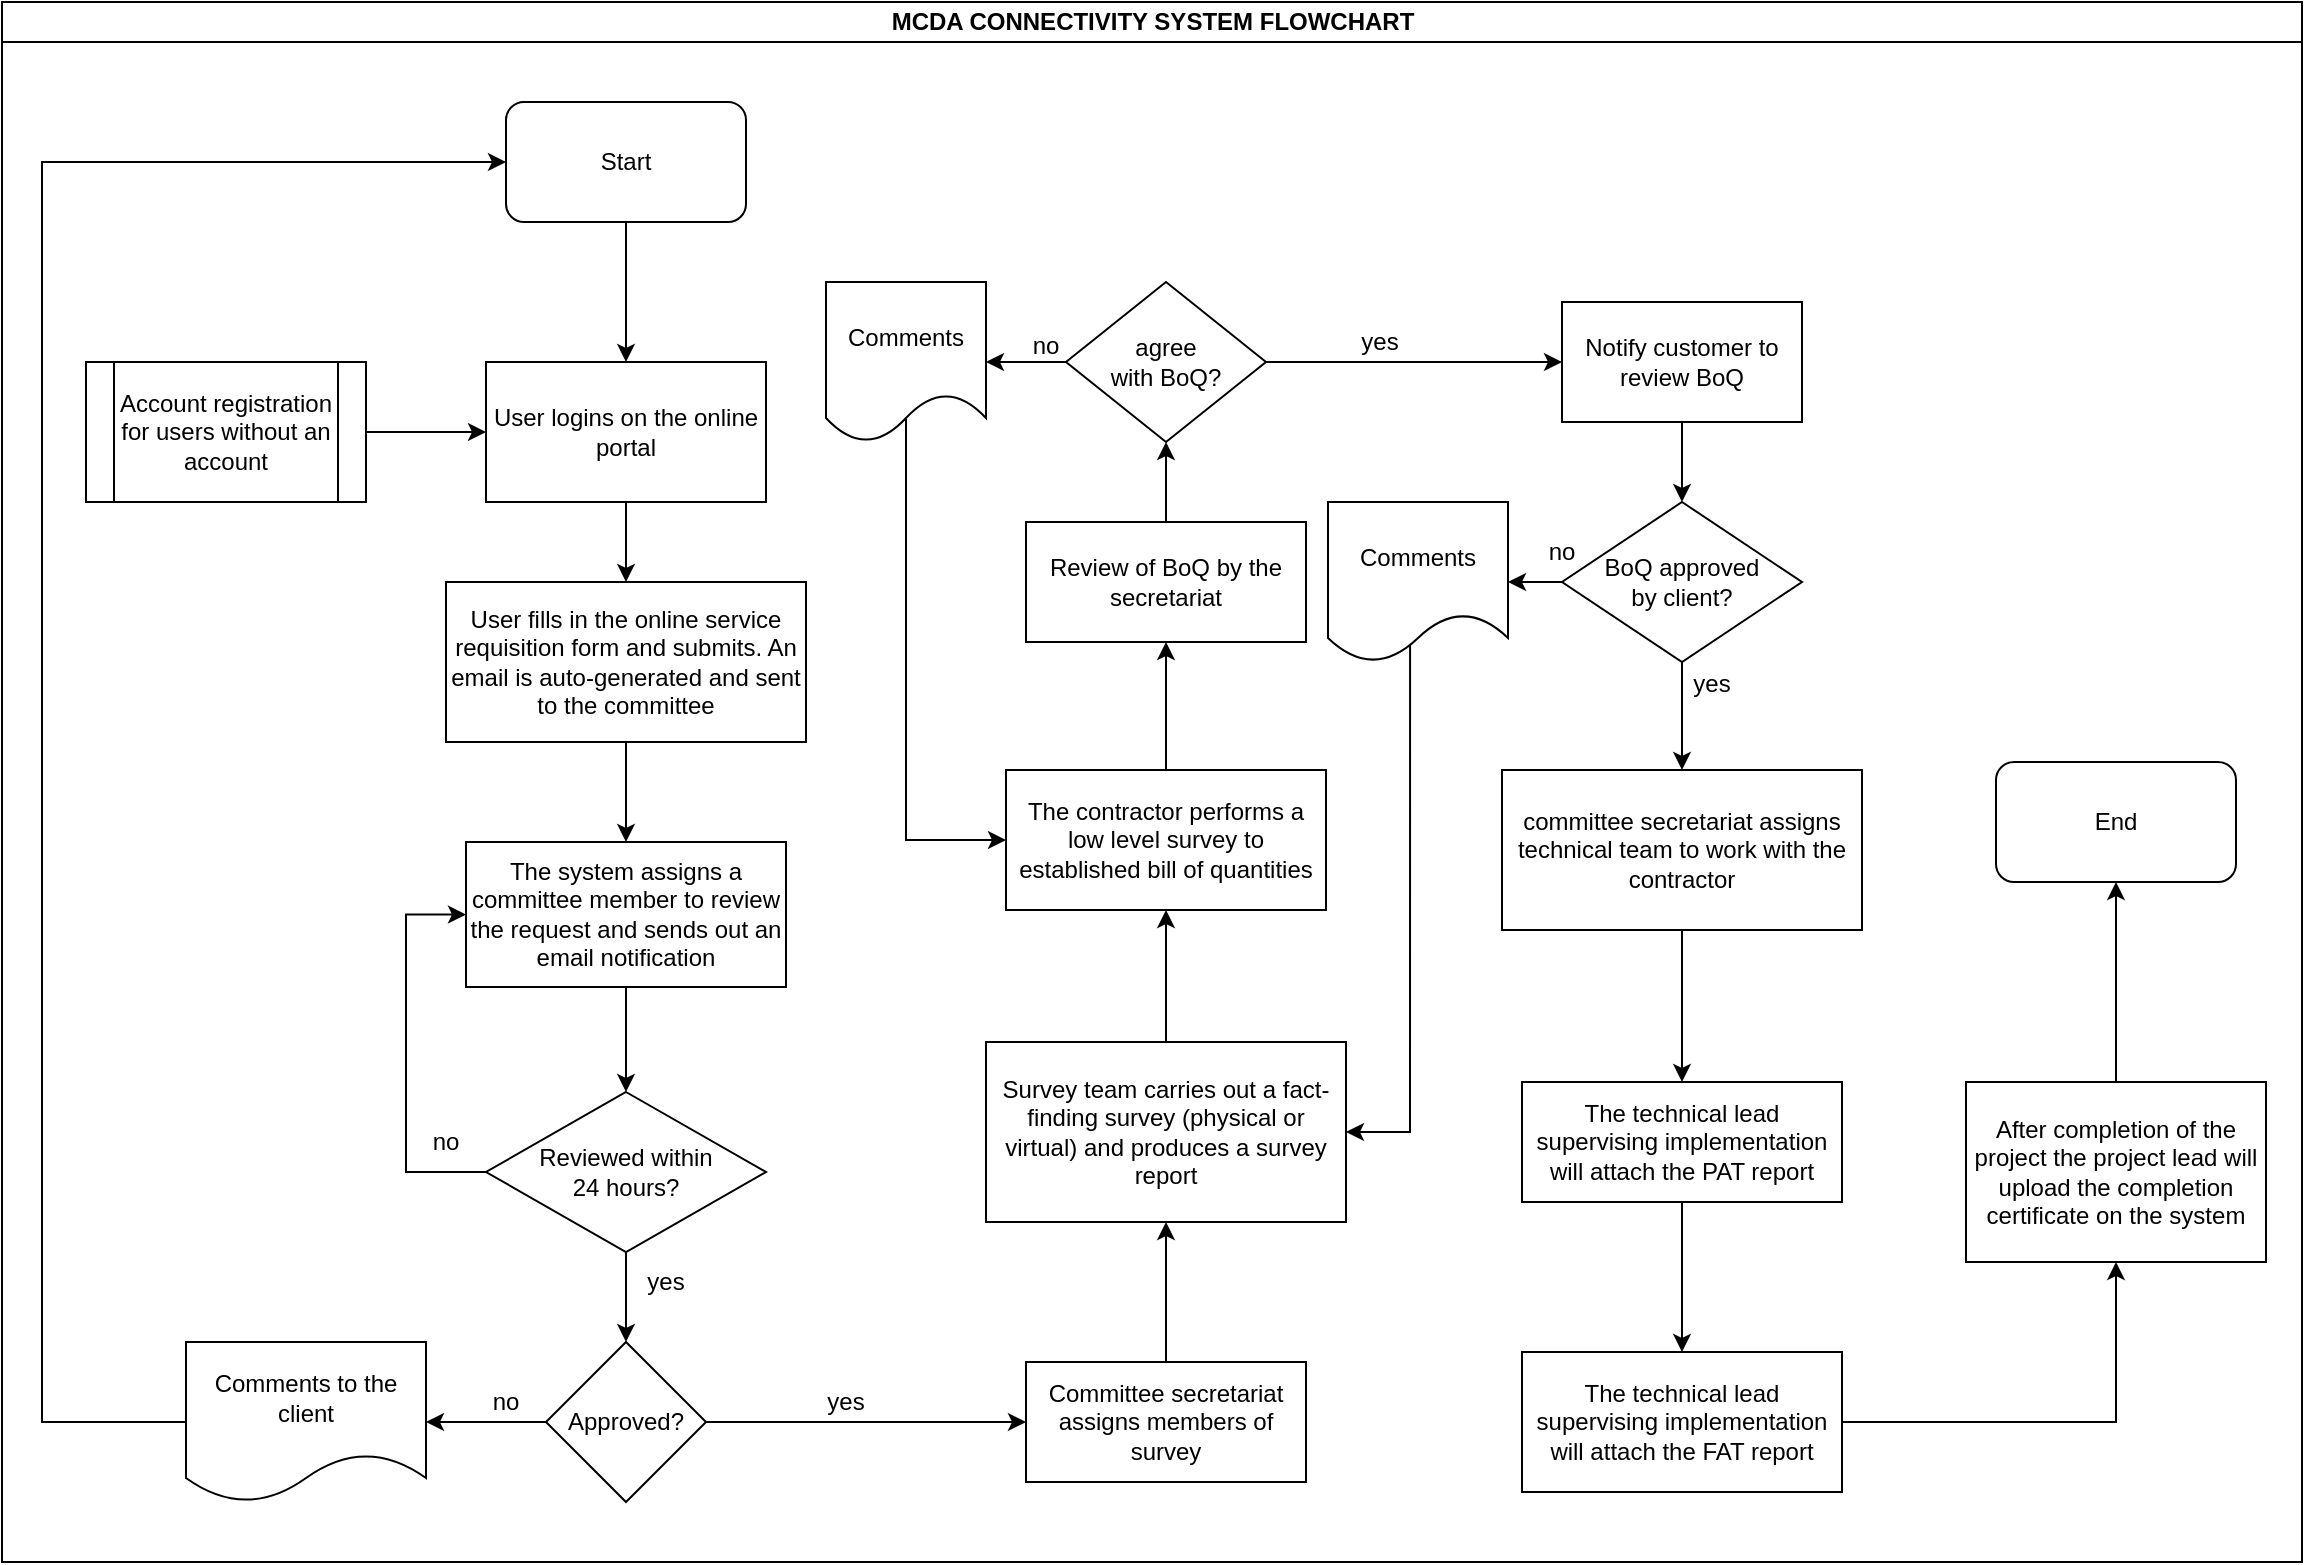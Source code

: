 <mxfile version="14.3.0" type="github">
  <diagram id="mX_FDXIolsC-S3m8zECh" name="Page-1">
    <mxGraphModel dx="1038" dy="519" grid="1" gridSize="10" guides="1" tooltips="1" connect="1" arrows="1" fold="1" page="1" pageScale="1" pageWidth="1169" pageHeight="827" math="0" shadow="0">
      <root>
        <mxCell id="0" />
        <mxCell id="1" parent="0" />
        <mxCell id="2wvC1gZ130ZXCiNSKxBG-1" value="MCDA CONNECTIVITY SYSTEM FLOWCHART" style="swimlane;html=1;childLayout=stackLayout;resizeParent=1;resizeParentMax=0;horizontal=1;startSize=20;horizontalStack=0;" vertex="1" parent="1">
          <mxGeometry x="10" y="30" width="1150" height="780" as="geometry" />
        </mxCell>
        <mxCell id="2wvC1gZ130ZXCiNSKxBG-4" value="" style="swimlane;html=1;startSize=0;horizontal=0;" vertex="1" parent="2wvC1gZ130ZXCiNSKxBG-1">
          <mxGeometry y="20" width="1150" height="760" as="geometry" />
        </mxCell>
        <mxCell id="2wvC1gZ130ZXCiNSKxBG-5" value="Start" style="rounded=1;whiteSpace=wrap;html=1;" vertex="1" parent="2wvC1gZ130ZXCiNSKxBG-4">
          <mxGeometry x="252" y="30" width="120" height="60" as="geometry" />
        </mxCell>
        <mxCell id="2wvC1gZ130ZXCiNSKxBG-6" value="User logins on the online portal" style="rounded=0;whiteSpace=wrap;html=1;" vertex="1" parent="2wvC1gZ130ZXCiNSKxBG-4">
          <mxGeometry x="242" y="160" width="140" height="70" as="geometry" />
        </mxCell>
        <mxCell id="2wvC1gZ130ZXCiNSKxBG-8" value="" style="edgeStyle=orthogonalEdgeStyle;rounded=0;orthogonalLoop=1;jettySize=auto;html=1;entryX=0.5;entryY=0;entryDx=0;entryDy=0;" edge="1" parent="2wvC1gZ130ZXCiNSKxBG-4" source="2wvC1gZ130ZXCiNSKxBG-5" target="2wvC1gZ130ZXCiNSKxBG-6">
          <mxGeometry relative="1" as="geometry">
            <mxPoint x="312" y="170" as="targetPoint" />
          </mxGeometry>
        </mxCell>
        <mxCell id="2wvC1gZ130ZXCiNSKxBG-9" value="Account registration for users without an account" style="shape=process;whiteSpace=wrap;html=1;backgroundOutline=1;" vertex="1" parent="2wvC1gZ130ZXCiNSKxBG-4">
          <mxGeometry x="42" y="160" width="140" height="70" as="geometry" />
        </mxCell>
        <mxCell id="2wvC1gZ130ZXCiNSKxBG-12" value="User fills in the online service requisition form and submits. An email is auto-generated and sent to the committee" style="whiteSpace=wrap;html=1;rounded=0;" vertex="1" parent="2wvC1gZ130ZXCiNSKxBG-4">
          <mxGeometry x="222" y="270" width="180" height="80" as="geometry" />
        </mxCell>
        <mxCell id="2wvC1gZ130ZXCiNSKxBG-13" value="" style="edgeStyle=orthogonalEdgeStyle;rounded=0;orthogonalLoop=1;jettySize=auto;html=1;" edge="1" parent="2wvC1gZ130ZXCiNSKxBG-4" source="2wvC1gZ130ZXCiNSKxBG-6" target="2wvC1gZ130ZXCiNSKxBG-12">
          <mxGeometry relative="1" as="geometry" />
        </mxCell>
        <mxCell id="2wvC1gZ130ZXCiNSKxBG-18" value="&lt;div&gt;Reviewed within&lt;/div&gt;&lt;div&gt; 24 hours?&lt;/div&gt;" style="rhombus;whiteSpace=wrap;html=1;" vertex="1" parent="2wvC1gZ130ZXCiNSKxBG-4">
          <mxGeometry x="242" y="525" width="140" height="80" as="geometry" />
        </mxCell>
        <mxCell id="2wvC1gZ130ZXCiNSKxBG-23" value="no" style="text;html=1;strokeColor=none;fillColor=none;align=center;verticalAlign=middle;whiteSpace=wrap;rounded=0;" vertex="1" parent="2wvC1gZ130ZXCiNSKxBG-4">
          <mxGeometry x="202" y="540" width="40" height="20" as="geometry" />
        </mxCell>
        <mxCell id="2wvC1gZ130ZXCiNSKxBG-24" value="yes" style="text;html=1;strokeColor=none;fillColor=none;align=center;verticalAlign=middle;whiteSpace=wrap;rounded=0;" vertex="1" parent="2wvC1gZ130ZXCiNSKxBG-4">
          <mxGeometry x="402" y="670" width="40" height="20" as="geometry" />
        </mxCell>
        <mxCell id="2wvC1gZ130ZXCiNSKxBG-19" value="Survey team carries out a fact-finding survey (physical or virtual) and produces a survey report" style="whiteSpace=wrap;html=1;" vertex="1" parent="2wvC1gZ130ZXCiNSKxBG-4">
          <mxGeometry x="492" y="500" width="180" height="90" as="geometry" />
        </mxCell>
        <mxCell id="2wvC1gZ130ZXCiNSKxBG-25" value="Committee secretariat assigns members of survey" style="whiteSpace=wrap;html=1;" vertex="1" parent="2wvC1gZ130ZXCiNSKxBG-4">
          <mxGeometry x="512" y="660" width="140" height="60" as="geometry" />
        </mxCell>
        <mxCell id="2wvC1gZ130ZXCiNSKxBG-28" value="" style="edgeStyle=orthogonalEdgeStyle;rounded=0;orthogonalLoop=1;jettySize=auto;html=1;entryX=0.5;entryY=1;entryDx=0;entryDy=0;" edge="1" parent="2wvC1gZ130ZXCiNSKxBG-4" source="2wvC1gZ130ZXCiNSKxBG-25" target="2wvC1gZ130ZXCiNSKxBG-19">
          <mxGeometry relative="1" as="geometry">
            <mxPoint x="582" y="530" as="targetPoint" />
          </mxGeometry>
        </mxCell>
        <mxCell id="2wvC1gZ130ZXCiNSKxBG-29" value="The contractor performs a low level survey to established bill of quantities" style="whiteSpace=wrap;html=1;" vertex="1" parent="2wvC1gZ130ZXCiNSKxBG-4">
          <mxGeometry x="502" y="364" width="160" height="70" as="geometry" />
        </mxCell>
        <mxCell id="2wvC1gZ130ZXCiNSKxBG-30" value="" style="edgeStyle=orthogonalEdgeStyle;rounded=0;orthogonalLoop=1;jettySize=auto;html=1;" edge="1" parent="2wvC1gZ130ZXCiNSKxBG-4" source="2wvC1gZ130ZXCiNSKxBG-19" target="2wvC1gZ130ZXCiNSKxBG-29">
          <mxGeometry relative="1" as="geometry" />
        </mxCell>
        <mxCell id="2wvC1gZ130ZXCiNSKxBG-14" value="The system assigns a committee member to review the request and sends out an email notification" style="whiteSpace=wrap;html=1;rounded=0;" vertex="1" parent="2wvC1gZ130ZXCiNSKxBG-4">
          <mxGeometry x="232" y="400" width="160" height="72.5" as="geometry" />
        </mxCell>
        <mxCell id="2wvC1gZ130ZXCiNSKxBG-15" value="" style="edgeStyle=orthogonalEdgeStyle;rounded=0;orthogonalLoop=1;jettySize=auto;html=1;" edge="1" parent="2wvC1gZ130ZXCiNSKxBG-4" source="2wvC1gZ130ZXCiNSKxBG-12" target="2wvC1gZ130ZXCiNSKxBG-14">
          <mxGeometry relative="1" as="geometry" />
        </mxCell>
        <mxCell id="2wvC1gZ130ZXCiNSKxBG-17" value="" style="edgeStyle=orthogonalEdgeStyle;rounded=0;orthogonalLoop=1;jettySize=auto;html=1;entryX=0.5;entryY=0;entryDx=0;entryDy=0;" edge="1" parent="2wvC1gZ130ZXCiNSKxBG-4" source="2wvC1gZ130ZXCiNSKxBG-14" target="2wvC1gZ130ZXCiNSKxBG-18">
          <mxGeometry relative="1" as="geometry">
            <mxPoint x="352" y="606.25" as="targetPoint" />
          </mxGeometry>
        </mxCell>
        <mxCell id="2wvC1gZ130ZXCiNSKxBG-22" value="" style="edgeStyle=orthogonalEdgeStyle;rounded=0;orthogonalLoop=1;jettySize=auto;html=1;entryX=0;entryY=0.5;entryDx=0;entryDy=0;exitX=0;exitY=0.5;exitDx=0;exitDy=0;" edge="1" parent="2wvC1gZ130ZXCiNSKxBG-4" source="2wvC1gZ130ZXCiNSKxBG-18" target="2wvC1gZ130ZXCiNSKxBG-14">
          <mxGeometry relative="1" as="geometry">
            <mxPoint x="192" y="640" as="targetPoint" />
            <Array as="points">
              <mxPoint x="202" y="565" />
              <mxPoint x="202" y="436" />
            </Array>
          </mxGeometry>
        </mxCell>
        <mxCell id="2wvC1gZ130ZXCiNSKxBG-32" value="" style="edgeStyle=orthogonalEdgeStyle;rounded=0;orthogonalLoop=1;jettySize=auto;html=1;entryX=0;entryY=0.5;entryDx=0;entryDy=0;" edge="1" parent="2wvC1gZ130ZXCiNSKxBG-4" source="2wvC1gZ130ZXCiNSKxBG-9" target="2wvC1gZ130ZXCiNSKxBG-6">
          <mxGeometry relative="1" as="geometry">
            <mxPoint x="272" y="195" as="targetPoint" />
          </mxGeometry>
        </mxCell>
        <mxCell id="2wvC1gZ130ZXCiNSKxBG-33" value="Review of BoQ by the secretariat" style="whiteSpace=wrap;html=1;" vertex="1" parent="2wvC1gZ130ZXCiNSKxBG-4">
          <mxGeometry x="512" y="240" width="140" height="60" as="geometry" />
        </mxCell>
        <mxCell id="2wvC1gZ130ZXCiNSKxBG-34" value="" style="edgeStyle=orthogonalEdgeStyle;rounded=0;orthogonalLoop=1;jettySize=auto;html=1;" edge="1" parent="2wvC1gZ130ZXCiNSKxBG-4" source="2wvC1gZ130ZXCiNSKxBG-29" target="2wvC1gZ130ZXCiNSKxBG-33">
          <mxGeometry relative="1" as="geometry" />
        </mxCell>
        <mxCell id="2wvC1gZ130ZXCiNSKxBG-35" value="&lt;div&gt;agree&lt;/div&gt;&lt;div&gt;with BoQ?&lt;/div&gt;" style="rhombus;whiteSpace=wrap;html=1;" vertex="1" parent="2wvC1gZ130ZXCiNSKxBG-4">
          <mxGeometry x="532" y="120" width="100" height="80" as="geometry" />
        </mxCell>
        <mxCell id="2wvC1gZ130ZXCiNSKxBG-36" value="" style="edgeStyle=orthogonalEdgeStyle;rounded=0;orthogonalLoop=1;jettySize=auto;html=1;" edge="1" parent="2wvC1gZ130ZXCiNSKxBG-4" source="2wvC1gZ130ZXCiNSKxBG-33" target="2wvC1gZ130ZXCiNSKxBG-35">
          <mxGeometry relative="1" as="geometry" />
        </mxCell>
        <mxCell id="2wvC1gZ130ZXCiNSKxBG-42" value="Notify customer to review BoQ" style="whiteSpace=wrap;html=1;" vertex="1" parent="2wvC1gZ130ZXCiNSKxBG-4">
          <mxGeometry x="780" y="130" width="120" height="60" as="geometry" />
        </mxCell>
        <mxCell id="2wvC1gZ130ZXCiNSKxBG-43" value="" style="edgeStyle=orthogonalEdgeStyle;rounded=0;orthogonalLoop=1;jettySize=auto;html=1;" edge="1" parent="2wvC1gZ130ZXCiNSKxBG-4" source="2wvC1gZ130ZXCiNSKxBG-35" target="2wvC1gZ130ZXCiNSKxBG-42">
          <mxGeometry relative="1" as="geometry" />
        </mxCell>
        <mxCell id="2wvC1gZ130ZXCiNSKxBG-44" value="yes" style="text;html=1;strokeColor=none;fillColor=none;align=center;verticalAlign=middle;whiteSpace=wrap;rounded=0;" vertex="1" parent="2wvC1gZ130ZXCiNSKxBG-4">
          <mxGeometry x="669" y="140" width="40" height="20" as="geometry" />
        </mxCell>
        <mxCell id="2wvC1gZ130ZXCiNSKxBG-46" value="&lt;div&gt;BoQ approved&lt;/div&gt;&lt;div&gt;by client?&lt;/div&gt;" style="rhombus;whiteSpace=wrap;html=1;" vertex="1" parent="2wvC1gZ130ZXCiNSKxBG-4">
          <mxGeometry x="780" y="230" width="120" height="80" as="geometry" />
        </mxCell>
        <mxCell id="2wvC1gZ130ZXCiNSKxBG-47" value="" style="edgeStyle=orthogonalEdgeStyle;rounded=0;orthogonalLoop=1;jettySize=auto;html=1;" edge="1" parent="2wvC1gZ130ZXCiNSKxBG-4" source="2wvC1gZ130ZXCiNSKxBG-42" target="2wvC1gZ130ZXCiNSKxBG-46">
          <mxGeometry relative="1" as="geometry" />
        </mxCell>
        <mxCell id="2wvC1gZ130ZXCiNSKxBG-48" value="committee secretariat assigns technical team to work with the contractor" style="whiteSpace=wrap;html=1;" vertex="1" parent="2wvC1gZ130ZXCiNSKxBG-4">
          <mxGeometry x="750" y="364" width="180" height="80" as="geometry" />
        </mxCell>
        <mxCell id="2wvC1gZ130ZXCiNSKxBG-49" value="" style="edgeStyle=orthogonalEdgeStyle;rounded=0;orthogonalLoop=1;jettySize=auto;html=1;" edge="1" parent="2wvC1gZ130ZXCiNSKxBG-4" source="2wvC1gZ130ZXCiNSKxBG-46" target="2wvC1gZ130ZXCiNSKxBG-48">
          <mxGeometry relative="1" as="geometry" />
        </mxCell>
        <mxCell id="2wvC1gZ130ZXCiNSKxBG-50" value="The technical lead supervising implementation will attach the PAT report" style="whiteSpace=wrap;html=1;" vertex="1" parent="2wvC1gZ130ZXCiNSKxBG-4">
          <mxGeometry x="760" y="520" width="160" height="60" as="geometry" />
        </mxCell>
        <mxCell id="2wvC1gZ130ZXCiNSKxBG-51" value="" style="edgeStyle=orthogonalEdgeStyle;rounded=0;orthogonalLoop=1;jettySize=auto;html=1;" edge="1" parent="2wvC1gZ130ZXCiNSKxBG-4" source="2wvC1gZ130ZXCiNSKxBG-48" target="2wvC1gZ130ZXCiNSKxBG-50">
          <mxGeometry relative="1" as="geometry" />
        </mxCell>
        <mxCell id="2wvC1gZ130ZXCiNSKxBG-59" value="yes" style="text;html=1;strokeColor=none;fillColor=none;align=center;verticalAlign=middle;whiteSpace=wrap;rounded=0;" vertex="1" parent="2wvC1gZ130ZXCiNSKxBG-4">
          <mxGeometry x="835" y="311" width="40" height="20" as="geometry" />
        </mxCell>
        <mxCell id="2wvC1gZ130ZXCiNSKxBG-58" value="End" style="rounded=1;whiteSpace=wrap;html=1;" vertex="1" parent="2wvC1gZ130ZXCiNSKxBG-4">
          <mxGeometry x="997" y="360" width="120" height="60" as="geometry" />
        </mxCell>
        <mxCell id="2wvC1gZ130ZXCiNSKxBG-54" value="After completion of the project the project lead will upload the completion certificate on the system" style="whiteSpace=wrap;html=1;" vertex="1" parent="2wvC1gZ130ZXCiNSKxBG-4">
          <mxGeometry x="982" y="520" width="150" height="90" as="geometry" />
        </mxCell>
        <mxCell id="2wvC1gZ130ZXCiNSKxBG-57" value="" style="edgeStyle=orthogonalEdgeStyle;rounded=0;orthogonalLoop=1;jettySize=auto;html=1;" edge="1" parent="2wvC1gZ130ZXCiNSKxBG-4" source="2wvC1gZ130ZXCiNSKxBG-54" target="2wvC1gZ130ZXCiNSKxBG-58">
          <mxGeometry relative="1" as="geometry">
            <mxPoint x="1057" y="515" as="targetPoint" />
          </mxGeometry>
        </mxCell>
        <mxCell id="2wvC1gZ130ZXCiNSKxBG-52" value="&lt;span&gt;The technical lead supervising implementation will attach the FAT report&lt;/span&gt;" style="whiteSpace=wrap;html=1;" vertex="1" parent="2wvC1gZ130ZXCiNSKxBG-4">
          <mxGeometry x="760" y="655" width="160" height="70" as="geometry" />
        </mxCell>
        <mxCell id="2wvC1gZ130ZXCiNSKxBG-53" value="" style="edgeStyle=orthogonalEdgeStyle;rounded=0;orthogonalLoop=1;jettySize=auto;html=1;" edge="1" parent="2wvC1gZ130ZXCiNSKxBG-4" source="2wvC1gZ130ZXCiNSKxBG-50" target="2wvC1gZ130ZXCiNSKxBG-52">
          <mxGeometry relative="1" as="geometry" />
        </mxCell>
        <mxCell id="2wvC1gZ130ZXCiNSKxBG-55" value="" style="edgeStyle=orthogonalEdgeStyle;rounded=0;orthogonalLoop=1;jettySize=auto;html=1;" edge="1" parent="2wvC1gZ130ZXCiNSKxBG-4" source="2wvC1gZ130ZXCiNSKxBG-52" target="2wvC1gZ130ZXCiNSKxBG-54">
          <mxGeometry relative="1" as="geometry" />
        </mxCell>
        <mxCell id="2wvC1gZ130ZXCiNSKxBG-67" value="Approved?" style="rhombus;whiteSpace=wrap;html=1;" vertex="1" parent="2wvC1gZ130ZXCiNSKxBG-4">
          <mxGeometry x="272" y="650" width="80" height="80" as="geometry" />
        </mxCell>
        <mxCell id="2wvC1gZ130ZXCiNSKxBG-68" value="" style="edgeStyle=orthogonalEdgeStyle;rounded=0;orthogonalLoop=1;jettySize=auto;html=1;" edge="1" parent="2wvC1gZ130ZXCiNSKxBG-4" source="2wvC1gZ130ZXCiNSKxBG-18" target="2wvC1gZ130ZXCiNSKxBG-67">
          <mxGeometry relative="1" as="geometry" />
        </mxCell>
        <mxCell id="2wvC1gZ130ZXCiNSKxBG-70" value="" style="edgeStyle=orthogonalEdgeStyle;rounded=0;orthogonalLoop=1;jettySize=auto;html=1;entryX=0;entryY=0.5;entryDx=0;entryDy=0;" edge="1" parent="2wvC1gZ130ZXCiNSKxBG-4" source="2wvC1gZ130ZXCiNSKxBG-67" target="2wvC1gZ130ZXCiNSKxBG-25">
          <mxGeometry relative="1" as="geometry">
            <mxPoint x="412" y="685" as="targetPoint" />
          </mxGeometry>
        </mxCell>
        <mxCell id="2wvC1gZ130ZXCiNSKxBG-75" value="no" style="text;html=1;strokeColor=none;fillColor=none;align=center;verticalAlign=middle;whiteSpace=wrap;rounded=0;" vertex="1" parent="2wvC1gZ130ZXCiNSKxBG-4">
          <mxGeometry x="232" y="670" width="40" height="20" as="geometry" />
        </mxCell>
        <mxCell id="2wvC1gZ130ZXCiNSKxBG-76" value="yes" style="text;html=1;strokeColor=none;fillColor=none;align=center;verticalAlign=middle;whiteSpace=wrap;rounded=0;" vertex="1" parent="2wvC1gZ130ZXCiNSKxBG-4">
          <mxGeometry x="312" y="610" width="40" height="20" as="geometry" />
        </mxCell>
        <mxCell id="2wvC1gZ130ZXCiNSKxBG-41" value="" style="edgeStyle=orthogonalEdgeStyle;rounded=0;orthogonalLoop=1;jettySize=auto;html=1;entryX=0;entryY=0.5;entryDx=0;entryDy=0;exitX=0.45;exitY=0.863;exitDx=0;exitDy=0;exitPerimeter=0;" edge="1" parent="1" source="2wvC1gZ130ZXCiNSKxBG-38" target="2wvC1gZ130ZXCiNSKxBG-29">
          <mxGeometry relative="1" as="geometry">
            <mxPoint x="462" y="340" as="targetPoint" />
            <Array as="points">
              <mxPoint x="462" y="239" />
              <mxPoint x="462" y="449" />
            </Array>
          </mxGeometry>
        </mxCell>
        <mxCell id="2wvC1gZ130ZXCiNSKxBG-38" value="Comments" style="shape=document;whiteSpace=wrap;html=1;boundedLbl=1;" vertex="1" parent="1">
          <mxGeometry x="422" y="170" width="80" height="80" as="geometry" />
        </mxCell>
        <mxCell id="2wvC1gZ130ZXCiNSKxBG-39" value="" style="edgeStyle=orthogonalEdgeStyle;rounded=0;orthogonalLoop=1;jettySize=auto;html=1;" edge="1" parent="1" source="2wvC1gZ130ZXCiNSKxBG-35" target="2wvC1gZ130ZXCiNSKxBG-38">
          <mxGeometry relative="1" as="geometry" />
        </mxCell>
        <mxCell id="2wvC1gZ130ZXCiNSKxBG-45" value="no" style="text;html=1;strokeColor=none;fillColor=none;align=center;verticalAlign=middle;whiteSpace=wrap;rounded=0;" vertex="1" parent="1">
          <mxGeometry x="512" y="192" width="40" height="20" as="geometry" />
        </mxCell>
        <mxCell id="2wvC1gZ130ZXCiNSKxBG-65" value="" style="edgeStyle=orthogonalEdgeStyle;rounded=0;orthogonalLoop=1;jettySize=auto;html=1;entryX=1;entryY=0.5;entryDx=0;entryDy=0;exitX=0.456;exitY=0.8;exitDx=0;exitDy=0;exitPerimeter=0;" edge="1" parent="1" source="2wvC1gZ130ZXCiNSKxBG-62" target="2wvC1gZ130ZXCiNSKxBG-19">
          <mxGeometry relative="1" as="geometry">
            <mxPoint x="718" y="450" as="targetPoint" />
          </mxGeometry>
        </mxCell>
        <mxCell id="2wvC1gZ130ZXCiNSKxBG-62" value="Comments" style="shape=document;whiteSpace=wrap;html=1;boundedLbl=1;" vertex="1" parent="1">
          <mxGeometry x="673" y="280" width="90" height="80" as="geometry" />
        </mxCell>
        <mxCell id="2wvC1gZ130ZXCiNSKxBG-63" value="" style="edgeStyle=orthogonalEdgeStyle;rounded=0;orthogonalLoop=1;jettySize=auto;html=1;" edge="1" parent="1" source="2wvC1gZ130ZXCiNSKxBG-46" target="2wvC1gZ130ZXCiNSKxBG-62">
          <mxGeometry relative="1" as="geometry" />
        </mxCell>
        <mxCell id="2wvC1gZ130ZXCiNSKxBG-66" value="no" style="text;html=1;strokeColor=none;fillColor=none;align=center;verticalAlign=middle;whiteSpace=wrap;rounded=0;" vertex="1" parent="1">
          <mxGeometry x="770" y="295" width="40" height="20" as="geometry" />
        </mxCell>
        <mxCell id="2wvC1gZ130ZXCiNSKxBG-74" value="" style="edgeStyle=orthogonalEdgeStyle;rounded=0;orthogonalLoop=1;jettySize=auto;html=1;exitX=0;exitY=0.5;exitDx=0;exitDy=0;entryX=0;entryY=0.5;entryDx=0;entryDy=0;" edge="1" parent="1" source="2wvC1gZ130ZXCiNSKxBG-71" target="2wvC1gZ130ZXCiNSKxBG-5">
          <mxGeometry relative="1" as="geometry">
            <mxPoint x="162" y="610" as="targetPoint" />
            <Array as="points">
              <mxPoint x="30" y="740" />
              <mxPoint x="30" y="110" />
            </Array>
          </mxGeometry>
        </mxCell>
        <mxCell id="2wvC1gZ130ZXCiNSKxBG-71" value="Comments to the client" style="shape=document;whiteSpace=wrap;html=1;boundedLbl=1;" vertex="1" parent="1">
          <mxGeometry x="102" y="700" width="120" height="80" as="geometry" />
        </mxCell>
        <mxCell id="2wvC1gZ130ZXCiNSKxBG-72" value="" style="edgeStyle=orthogonalEdgeStyle;rounded=0;orthogonalLoop=1;jettySize=auto;html=1;" edge="1" parent="1" source="2wvC1gZ130ZXCiNSKxBG-67" target="2wvC1gZ130ZXCiNSKxBG-71">
          <mxGeometry relative="1" as="geometry" />
        </mxCell>
      </root>
    </mxGraphModel>
  </diagram>
</mxfile>
